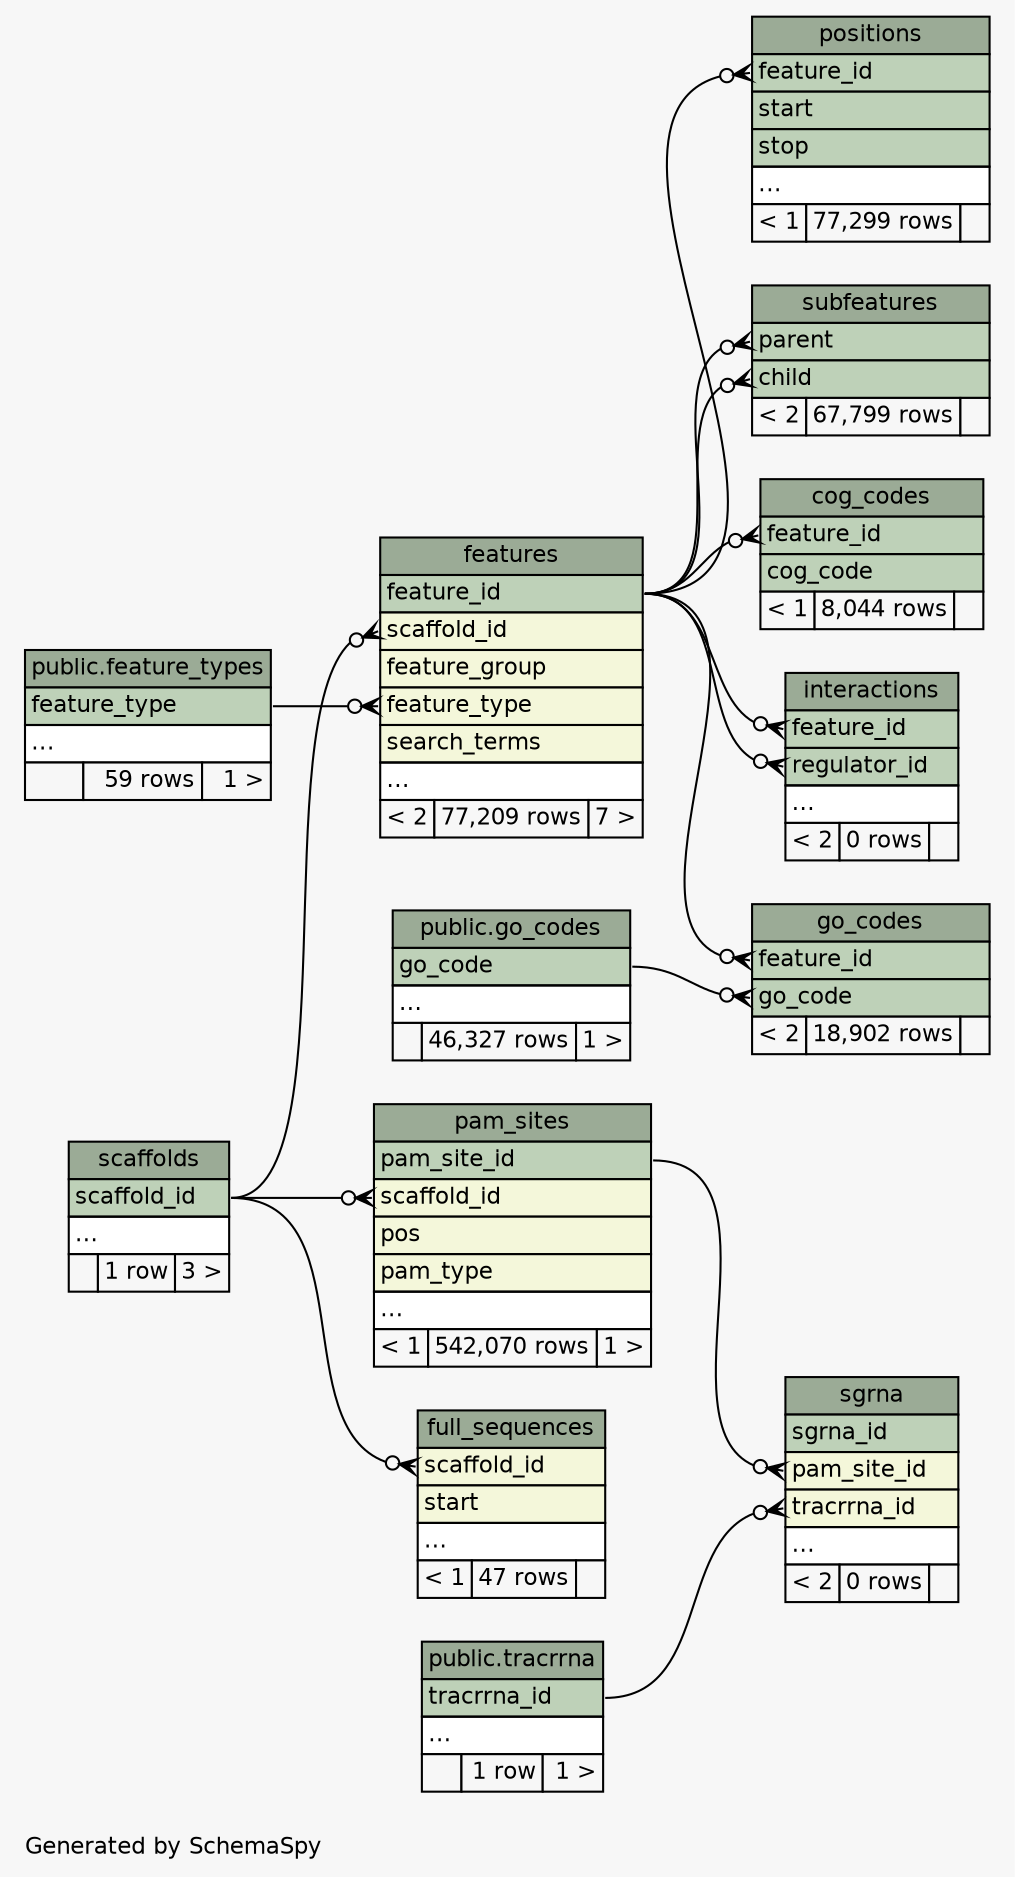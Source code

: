 // dot 2.28.0 on Mac OS X 10.12.4
// SchemaSpy rev 590
digraph "compactRelationshipsDiagram" {
  graph [
    rankdir="RL"
    bgcolor="#f7f7f7"
    label="\nGenerated by SchemaSpy"
    labeljust="l"
    nodesep="0.18"
    ranksep="0.46"
    fontname="Helvetica"
    fontsize="11"
  ];
  node [
    fontname="Helvetica"
    fontsize="11"
    shape="plaintext"
  ];
  edge [
    arrowsize="0.8"
  ];
  "cog_codes" [
    label=<
    <TABLE BORDER="0" CELLBORDER="1" CELLSPACING="0" BGCOLOR="#ffffff">
      <TR><TD COLSPAN="3" BGCOLOR="#9bab96" ALIGN="CENTER">cog_codes</TD></TR>
      <TR><TD PORT="feature_id" COLSPAN="3" BGCOLOR="#bed1b8" ALIGN="LEFT">feature_id</TD></TR>
      <TR><TD PORT="cog_code" COLSPAN="3" BGCOLOR="#bed1b8" ALIGN="LEFT">cog_code</TD></TR>
      <TR><TD ALIGN="LEFT" BGCOLOR="#f7f7f7">&lt; 1</TD><TD ALIGN="RIGHT" BGCOLOR="#f7f7f7">8,044 rows</TD><TD ALIGN="RIGHT" BGCOLOR="#f7f7f7">  </TD></TR>
    </TABLE>>
    URL="tables/cog_codes.html"
    tooltip="cog_codes"
  ];
  "public.feature_types" [
    label=<
    <TABLE BORDER="0" CELLBORDER="1" CELLSPACING="0" BGCOLOR="#ffffff">
      <TR><TD COLSPAN="3" BGCOLOR="#9bab96" ALIGN="CENTER">public.feature_types</TD></TR>
      <TR><TD PORT="feature_type" COLSPAN="3" BGCOLOR="#bed1b8" ALIGN="LEFT">feature_type</TD></TR>
      <TR><TD PORT="elipses" COLSPAN="3" ALIGN="LEFT">...</TD></TR>
      <TR><TD ALIGN="LEFT" BGCOLOR="#f7f7f7">  </TD><TD ALIGN="RIGHT" BGCOLOR="#f7f7f7">59 rows</TD><TD ALIGN="RIGHT" BGCOLOR="#f7f7f7">1 &gt;</TD></TR>
    </TABLE>>
    tooltip="public.feature_types"
  ];
  "features" [
    label=<
    <TABLE BORDER="0" CELLBORDER="1" CELLSPACING="0" BGCOLOR="#ffffff">
      <TR><TD COLSPAN="3" BGCOLOR="#9bab96" ALIGN="CENTER">features</TD></TR>
      <TR><TD PORT="feature_id" COLSPAN="3" BGCOLOR="#bed1b8" ALIGN="LEFT">feature_id</TD></TR>
      <TR><TD PORT="scaffold_id" COLSPAN="3" BGCOLOR="#f4f7da" ALIGN="LEFT">scaffold_id</TD></TR>
      <TR><TD PORT="feature_group" COLSPAN="3" BGCOLOR="#f4f7da" ALIGN="LEFT">feature_group</TD></TR>
      <TR><TD PORT="feature_type" COLSPAN="3" BGCOLOR="#f4f7da" ALIGN="LEFT">feature_type</TD></TR>
      <TR><TD PORT="search_terms" COLSPAN="3" BGCOLOR="#f4f7da" ALIGN="LEFT">search_terms</TD></TR>
      <TR><TD PORT="elipses" COLSPAN="3" ALIGN="LEFT">...</TD></TR>
      <TR><TD ALIGN="LEFT" BGCOLOR="#f7f7f7">&lt; 2</TD><TD ALIGN="RIGHT" BGCOLOR="#f7f7f7">77,209 rows</TD><TD ALIGN="RIGHT" BGCOLOR="#f7f7f7">7 &gt;</TD></TR>
    </TABLE>>
    URL="tables/features.html"
    tooltip="features"
  ];
  "full_sequences" [
    label=<
    <TABLE BORDER="0" CELLBORDER="1" CELLSPACING="0" BGCOLOR="#ffffff">
      <TR><TD COLSPAN="3" BGCOLOR="#9bab96" ALIGN="CENTER">full_sequences</TD></TR>
      <TR><TD PORT="scaffold_id" COLSPAN="3" BGCOLOR="#f4f7da" ALIGN="LEFT">scaffold_id</TD></TR>
      <TR><TD PORT="start" COLSPAN="3" BGCOLOR="#f4f7da" ALIGN="LEFT">start</TD></TR>
      <TR><TD PORT="elipses" COLSPAN="3" ALIGN="LEFT">...</TD></TR>
      <TR><TD ALIGN="LEFT" BGCOLOR="#f7f7f7">&lt; 1</TD><TD ALIGN="RIGHT" BGCOLOR="#f7f7f7">47 rows</TD><TD ALIGN="RIGHT" BGCOLOR="#f7f7f7">  </TD></TR>
    </TABLE>>
    URL="tables/full_sequences.html"
    tooltip="full_sequences"
  ];
  "go_codes" [
    label=<
    <TABLE BORDER="0" CELLBORDER="1" CELLSPACING="0" BGCOLOR="#ffffff">
      <TR><TD COLSPAN="3" BGCOLOR="#9bab96" ALIGN="CENTER">go_codes</TD></TR>
      <TR><TD PORT="feature_id" COLSPAN="3" BGCOLOR="#bed1b8" ALIGN="LEFT">feature_id</TD></TR>
      <TR><TD PORT="go_code" COLSPAN="3" BGCOLOR="#bed1b8" ALIGN="LEFT">go_code</TD></TR>
      <TR><TD ALIGN="LEFT" BGCOLOR="#f7f7f7">&lt; 2</TD><TD ALIGN="RIGHT" BGCOLOR="#f7f7f7">18,902 rows</TD><TD ALIGN="RIGHT" BGCOLOR="#f7f7f7">  </TD></TR>
    </TABLE>>
    URL="tables/go_codes.html"
    tooltip="go_codes"
  ];
  "public.go_codes" [
    label=<
    <TABLE BORDER="0" CELLBORDER="1" CELLSPACING="0" BGCOLOR="#ffffff">
      <TR><TD COLSPAN="3" BGCOLOR="#9bab96" ALIGN="CENTER">public.go_codes</TD></TR>
      <TR><TD PORT="go_code" COLSPAN="3" BGCOLOR="#bed1b8" ALIGN="LEFT">go_code</TD></TR>
      <TR><TD PORT="elipses" COLSPAN="3" ALIGN="LEFT">...</TD></TR>
      <TR><TD ALIGN="LEFT" BGCOLOR="#f7f7f7">  </TD><TD ALIGN="RIGHT" BGCOLOR="#f7f7f7">46,327 rows</TD><TD ALIGN="RIGHT" BGCOLOR="#f7f7f7">1 &gt;</TD></TR>
    </TABLE>>
    tooltip="public.go_codes"
  ];
  "interactions" [
    label=<
    <TABLE BORDER="0" CELLBORDER="1" CELLSPACING="0" BGCOLOR="#ffffff">
      <TR><TD COLSPAN="3" BGCOLOR="#9bab96" ALIGN="CENTER">interactions</TD></TR>
      <TR><TD PORT="feature_id" COLSPAN="3" BGCOLOR="#bed1b8" ALIGN="LEFT">feature_id</TD></TR>
      <TR><TD PORT="regulator_id" COLSPAN="3" BGCOLOR="#bed1b8" ALIGN="LEFT">regulator_id</TD></TR>
      <TR><TD PORT="elipses" COLSPAN="3" ALIGN="LEFT">...</TD></TR>
      <TR><TD ALIGN="LEFT" BGCOLOR="#f7f7f7">&lt; 2</TD><TD ALIGN="RIGHT" BGCOLOR="#f7f7f7">0 rows</TD><TD ALIGN="RIGHT" BGCOLOR="#f7f7f7">  </TD></TR>
    </TABLE>>
    URL="tables/interactions.html"
    tooltip="interactions"
  ];
  "pam_sites" [
    label=<
    <TABLE BORDER="0" CELLBORDER="1" CELLSPACING="0" BGCOLOR="#ffffff">
      <TR><TD COLSPAN="3" BGCOLOR="#9bab96" ALIGN="CENTER">pam_sites</TD></TR>
      <TR><TD PORT="pam_site_id" COLSPAN="3" BGCOLOR="#bed1b8" ALIGN="LEFT">pam_site_id</TD></TR>
      <TR><TD PORT="scaffold_id" COLSPAN="3" BGCOLOR="#f4f7da" ALIGN="LEFT">scaffold_id</TD></TR>
      <TR><TD PORT="pos" COLSPAN="3" BGCOLOR="#f4f7da" ALIGN="LEFT">pos</TD></TR>
      <TR><TD PORT="pam_type" COLSPAN="3" BGCOLOR="#f4f7da" ALIGN="LEFT">pam_type</TD></TR>
      <TR><TD PORT="elipses" COLSPAN="3" ALIGN="LEFT">...</TD></TR>
      <TR><TD ALIGN="LEFT" BGCOLOR="#f7f7f7">&lt; 1</TD><TD ALIGN="RIGHT" BGCOLOR="#f7f7f7">542,070 rows</TD><TD ALIGN="RIGHT" BGCOLOR="#f7f7f7">1 &gt;</TD></TR>
    </TABLE>>
    URL="tables/pam_sites.html"
    tooltip="pam_sites"
  ];
  "positions" [
    label=<
    <TABLE BORDER="0" CELLBORDER="1" CELLSPACING="0" BGCOLOR="#ffffff">
      <TR><TD COLSPAN="3" BGCOLOR="#9bab96" ALIGN="CENTER">positions</TD></TR>
      <TR><TD PORT="feature_id" COLSPAN="3" BGCOLOR="#bed1b8" ALIGN="LEFT">feature_id</TD></TR>
      <TR><TD PORT="start" COLSPAN="3" BGCOLOR="#bed1b8" ALIGN="LEFT">start</TD></TR>
      <TR><TD PORT="stop" COLSPAN="3" BGCOLOR="#bed1b8" ALIGN="LEFT">stop</TD></TR>
      <TR><TD PORT="elipses" COLSPAN="3" ALIGN="LEFT">...</TD></TR>
      <TR><TD ALIGN="LEFT" BGCOLOR="#f7f7f7">&lt; 1</TD><TD ALIGN="RIGHT" BGCOLOR="#f7f7f7">77,299 rows</TD><TD ALIGN="RIGHT" BGCOLOR="#f7f7f7">  </TD></TR>
    </TABLE>>
    URL="tables/positions.html"
    tooltip="positions"
  ];
  "scaffolds" [
    label=<
    <TABLE BORDER="0" CELLBORDER="1" CELLSPACING="0" BGCOLOR="#ffffff">
      <TR><TD COLSPAN="3" BGCOLOR="#9bab96" ALIGN="CENTER">scaffolds</TD></TR>
      <TR><TD PORT="scaffold_id" COLSPAN="3" BGCOLOR="#bed1b8" ALIGN="LEFT">scaffold_id</TD></TR>
      <TR><TD PORT="elipses" COLSPAN="3" ALIGN="LEFT">...</TD></TR>
      <TR><TD ALIGN="LEFT" BGCOLOR="#f7f7f7">  </TD><TD ALIGN="RIGHT" BGCOLOR="#f7f7f7">1 row</TD><TD ALIGN="RIGHT" BGCOLOR="#f7f7f7">3 &gt;</TD></TR>
    </TABLE>>
    URL="tables/scaffolds.html"
    tooltip="scaffolds"
  ];
  "sgrna" [
    label=<
    <TABLE BORDER="0" CELLBORDER="1" CELLSPACING="0" BGCOLOR="#ffffff">
      <TR><TD COLSPAN="3" BGCOLOR="#9bab96" ALIGN="CENTER">sgrna</TD></TR>
      <TR><TD PORT="sgrna_id" COLSPAN="3" BGCOLOR="#bed1b8" ALIGN="LEFT">sgrna_id</TD></TR>
      <TR><TD PORT="pam_site_id" COLSPAN="3" BGCOLOR="#f4f7da" ALIGN="LEFT">pam_site_id</TD></TR>
      <TR><TD PORT="tracrrna_id" COLSPAN="3" BGCOLOR="#f4f7da" ALIGN="LEFT">tracrrna_id</TD></TR>
      <TR><TD PORT="elipses" COLSPAN="3" ALIGN="LEFT">...</TD></TR>
      <TR><TD ALIGN="LEFT" BGCOLOR="#f7f7f7">&lt; 2</TD><TD ALIGN="RIGHT" BGCOLOR="#f7f7f7">0 rows</TD><TD ALIGN="RIGHT" BGCOLOR="#f7f7f7">  </TD></TR>
    </TABLE>>
    URL="tables/sgrna.html"
    tooltip="sgrna"
  ];
  "subfeatures" [
    label=<
    <TABLE BORDER="0" CELLBORDER="1" CELLSPACING="0" BGCOLOR="#ffffff">
      <TR><TD COLSPAN="3" BGCOLOR="#9bab96" ALIGN="CENTER">subfeatures</TD></TR>
      <TR><TD PORT="parent" COLSPAN="3" BGCOLOR="#bed1b8" ALIGN="LEFT">parent</TD></TR>
      <TR><TD PORT="child" COLSPAN="3" BGCOLOR="#bed1b8" ALIGN="LEFT">child</TD></TR>
      <TR><TD ALIGN="LEFT" BGCOLOR="#f7f7f7">&lt; 2</TD><TD ALIGN="RIGHT" BGCOLOR="#f7f7f7">67,799 rows</TD><TD ALIGN="RIGHT" BGCOLOR="#f7f7f7">  </TD></TR>
    </TABLE>>
    URL="tables/subfeatures.html"
    tooltip="subfeatures"
  ];
  "public.tracrrna" [
    label=<
    <TABLE BORDER="0" CELLBORDER="1" CELLSPACING="0" BGCOLOR="#ffffff">
      <TR><TD COLSPAN="3" BGCOLOR="#9bab96" ALIGN="CENTER">public.tracrrna</TD></TR>
      <TR><TD PORT="tracrrna_id" COLSPAN="3" BGCOLOR="#bed1b8" ALIGN="LEFT">tracrrna_id</TD></TR>
      <TR><TD PORT="elipses" COLSPAN="3" ALIGN="LEFT">...</TD></TR>
      <TR><TD ALIGN="LEFT" BGCOLOR="#f7f7f7">  </TD><TD ALIGN="RIGHT" BGCOLOR="#f7f7f7">1 row</TD><TD ALIGN="RIGHT" BGCOLOR="#f7f7f7">1 &gt;</TD></TR>
    </TABLE>>
    tooltip="public.tracrrna"
  ];
  "cog_codes":"feature_id":w -> "features":"feature_id":e [arrowhead=none dir=back arrowtail=crowodot];
  "features":"feature_type":w -> "public.feature_types":"feature_type":e [arrowhead=none dir=back arrowtail=crowodot];
  "features":"scaffold_id":w -> "scaffolds":"scaffold_id":e [arrowhead=none dir=back arrowtail=crowodot];
  "full_sequences":"scaffold_id":w -> "scaffolds":"scaffold_id":e [arrowhead=none dir=back arrowtail=crowodot];
  "go_codes":"feature_id":w -> "features":"feature_id":e [arrowhead=none dir=back arrowtail=crowodot];
  "go_codes":"go_code":w -> "public.go_codes":"go_code":e [arrowhead=none dir=back arrowtail=crowodot];
  "interactions":"feature_id":w -> "features":"feature_id":e [arrowhead=none dir=back arrowtail=crowodot];
  "interactions":"regulator_id":w -> "features":"feature_id":e [arrowhead=none dir=back arrowtail=crowodot];
  "pam_sites":"scaffold_id":w -> "scaffolds":"scaffold_id":e [arrowhead=none dir=back arrowtail=crowodot];
  "positions":"feature_id":w -> "features":"feature_id":e [arrowhead=none dir=back arrowtail=crowodot];
  "sgrna":"pam_site_id":w -> "pam_sites":"pam_site_id":e [arrowhead=none dir=back arrowtail=crowodot];
  "sgrna":"tracrrna_id":w -> "public.tracrrna":"tracrrna_id":e [arrowhead=none dir=back arrowtail=crowodot];
  "subfeatures":"child":w -> "features":"feature_id":e [arrowhead=none dir=back arrowtail=crowodot];
  "subfeatures":"parent":w -> "features":"feature_id":e [arrowhead=none dir=back arrowtail=crowodot];
}
